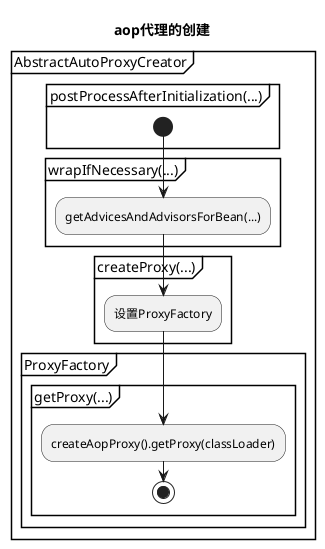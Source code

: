 @startuml
title aop代理的创建

group AbstractAutoProxyCreator
partition postProcessAfterInitialization(...) {
  start
}
partition wrapIfNecessary(...) {
  :getAdvicesAndAdvisorsForBean(...);
}
partition createProxy(...) {
  :设置ProxyFactory;
}

group ProxyFactory
partition getProxy(...) {
  :createAopProxy().getProxy(classLoader);
  stop
}
@enduml
